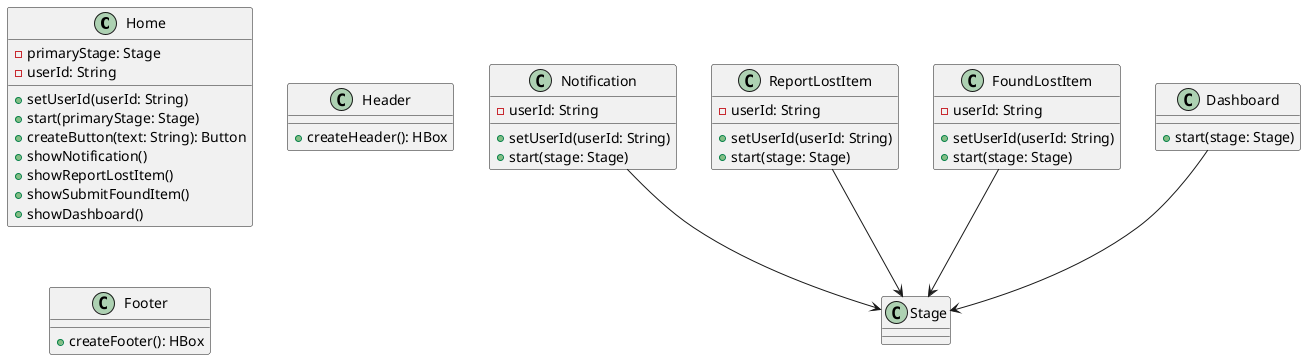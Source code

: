 @startuml

class Home {
  - primaryStage: Stage
  - userId: String
  + setUserId(userId: String)
  + start(primaryStage: Stage)
  + createButton(text: String): Button
  + showNotification()
  + showReportLostItem()
  + showSubmitFoundItem()
  + showDashboard()
}

class Header {
  + createHeader(): HBox
}

class Footer {
  + createFooter(): HBox
}

class Notification {
  - userId: String
  + setUserId(userId: String)
  + start(stage: Stage)
}

class ReportLostItem {
  - userId: String
  + setUserId(userId: String)
  + start(stage: Stage)
}

class FoundLostItem {
  - userId: String
  + setUserId(userId: String)
  + start(stage: Stage)
}

class Dashboard {
  + start(stage: Stage)
}

' Home --> Application
' Home "1" *-- "1" Stage
' Home "1" *-- "1" Header
' Home "1" *-- "1" Footer
' Home "1" *-- "1" BorderPane
' Home "1" *-- "1" HBox
' Home "1" *-- "1" Button
' Home "1" *-- "1" Scene
' Home "1" *-- "1" Notification
' Home "1" *-- "1" ReportLostItem
' Home "1" *-- "1" FoundLostItem
' Home "1" *-- "1" Dashboard

Notification --> Stage
ReportLostItem --> Stage
FoundLostItem --> Stage
Dashboard --> Stage

@enduml

